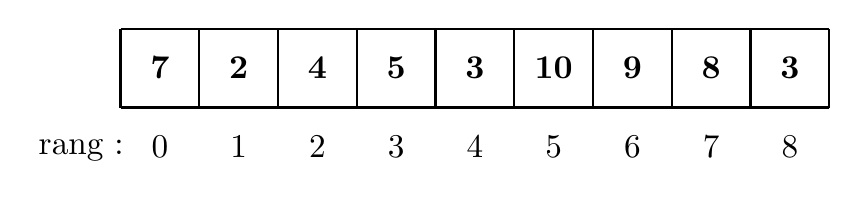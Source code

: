\begin{tikzpicture}[thick,scale=1, every node/.style={scale=1.2}]

\draw (0,0) grid ++(9,1);

[7,2,4,5,3,10,9,8,3]
\node at (0.5,0.5) {\bf 7};
\node at (1.5,0.5) {\bf 2};
\node at (2.5,0.5) {\bf 4};
\node at (3.5,0.5) {\bf 5};
\node at (4.5,0.5) {\bf 3};
\node at (5.5,0.5) {\bf 10};
\node at (6.5,0.5) {\bf 9};
\node at (7.5,0.5) {\bf 8};
\node at (8.5,0.5) {\bf 3};


\node at (-0.5,-0.55) {rang : };
\node at (0.5,-0.5) {0};
\node at (1.5,-0.5) {1};
\node at (2.5,-0.5) {2};
\node at (3.5,-0.5) {3};
\node at (4.5,-0.5) {4};
\node at (5.5,-0.5) {5};
\node at (6.5,-0.5) {6};
\node at (7.5,-0.5) {7};
\node at (8.5,-0.5) {8};

\end{tikzpicture}